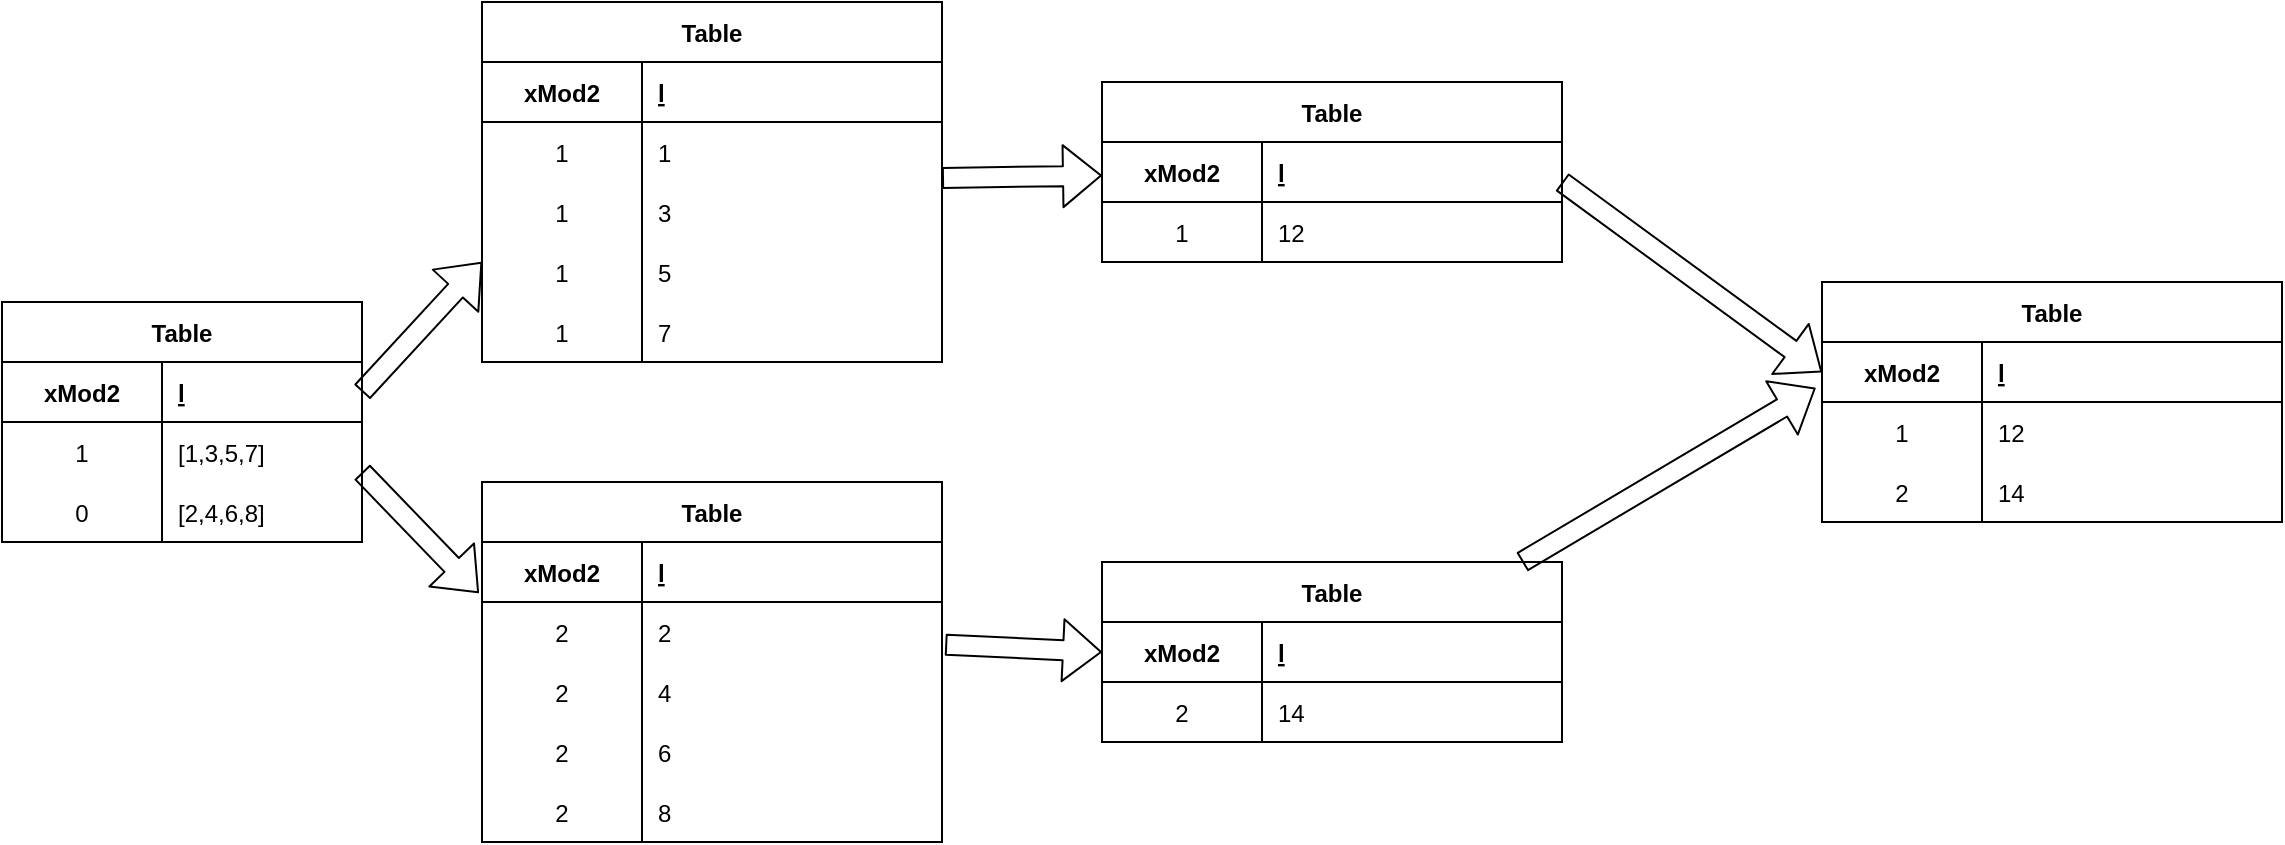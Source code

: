 <mxfile version="15.1.4" type="github">
  <diagram id="l197ykoGt-5aLfTSKU_l" name="Page-1">
    <mxGraphModel dx="1698" dy="1154" grid="1" gridSize="10" guides="1" tooltips="1" connect="1" arrows="1" fold="1" page="1" pageScale="1" pageWidth="850" pageHeight="1100" math="0" shadow="0">
      <root>
        <mxCell id="0" />
        <mxCell id="1" parent="0" />
        <mxCell id="XOvYFyjmSCbvPJwa7-iT-15" value="Table" style="shape=table;startSize=30;container=1;collapsible=1;childLayout=tableLayout;fixedRows=1;rowLines=0;fontStyle=1;align=center;resizeLast=1;" vertex="1" parent="1">
          <mxGeometry x="70" y="310" width="180" height="120" as="geometry" />
        </mxCell>
        <mxCell id="XOvYFyjmSCbvPJwa7-iT-16" value="" style="shape=partialRectangle;collapsible=0;dropTarget=0;pointerEvents=0;fillColor=none;top=0;left=0;bottom=1;right=0;points=[[0,0.5],[1,0.5]];portConstraint=eastwest;" vertex="1" parent="XOvYFyjmSCbvPJwa7-iT-15">
          <mxGeometry y="30" width="180" height="30" as="geometry" />
        </mxCell>
        <mxCell id="XOvYFyjmSCbvPJwa7-iT-17" value="xMod2" style="shape=partialRectangle;connectable=0;fillColor=none;top=0;left=0;bottom=0;right=0;fontStyle=1;overflow=hidden;" vertex="1" parent="XOvYFyjmSCbvPJwa7-iT-16">
          <mxGeometry width="80" height="30" as="geometry" />
        </mxCell>
        <mxCell id="XOvYFyjmSCbvPJwa7-iT-18" value="l" style="shape=partialRectangle;connectable=0;fillColor=none;top=0;left=0;bottom=0;right=0;align=left;spacingLeft=6;fontStyle=5;overflow=hidden;" vertex="1" parent="XOvYFyjmSCbvPJwa7-iT-16">
          <mxGeometry x="80" width="100" height="30" as="geometry" />
        </mxCell>
        <mxCell id="XOvYFyjmSCbvPJwa7-iT-19" value="" style="shape=partialRectangle;collapsible=0;dropTarget=0;pointerEvents=0;fillColor=none;top=0;left=0;bottom=0;right=0;points=[[0,0.5],[1,0.5]];portConstraint=eastwest;" vertex="1" parent="XOvYFyjmSCbvPJwa7-iT-15">
          <mxGeometry y="60" width="180" height="30" as="geometry" />
        </mxCell>
        <mxCell id="XOvYFyjmSCbvPJwa7-iT-20" value="1" style="shape=partialRectangle;connectable=0;fillColor=none;top=0;left=0;bottom=0;right=0;editable=1;overflow=hidden;" vertex="1" parent="XOvYFyjmSCbvPJwa7-iT-19">
          <mxGeometry width="80" height="30" as="geometry" />
        </mxCell>
        <mxCell id="XOvYFyjmSCbvPJwa7-iT-21" value="[1,3,5,7]" style="shape=partialRectangle;connectable=0;fillColor=none;top=0;left=0;bottom=0;right=0;align=left;spacingLeft=6;overflow=hidden;" vertex="1" parent="XOvYFyjmSCbvPJwa7-iT-19">
          <mxGeometry x="80" width="100" height="30" as="geometry" />
        </mxCell>
        <mxCell id="XOvYFyjmSCbvPJwa7-iT-22" value="" style="shape=partialRectangle;collapsible=0;dropTarget=0;pointerEvents=0;fillColor=none;top=0;left=0;bottom=0;right=0;points=[[0,0.5],[1,0.5]];portConstraint=eastwest;" vertex="1" parent="XOvYFyjmSCbvPJwa7-iT-15">
          <mxGeometry y="90" width="180" height="30" as="geometry" />
        </mxCell>
        <mxCell id="XOvYFyjmSCbvPJwa7-iT-23" value="0" style="shape=partialRectangle;connectable=0;fillColor=none;top=0;left=0;bottom=0;right=0;editable=1;overflow=hidden;" vertex="1" parent="XOvYFyjmSCbvPJwa7-iT-22">
          <mxGeometry width="80" height="30" as="geometry" />
        </mxCell>
        <mxCell id="XOvYFyjmSCbvPJwa7-iT-24" value="[2,4,6,8]" style="shape=partialRectangle;connectable=0;fillColor=none;top=0;left=0;bottom=0;right=0;align=left;spacingLeft=6;overflow=hidden;" vertex="1" parent="XOvYFyjmSCbvPJwa7-iT-22">
          <mxGeometry x="80" width="100" height="30" as="geometry" />
        </mxCell>
        <mxCell id="XOvYFyjmSCbvPJwa7-iT-29" value="Table" style="shape=table;startSize=30;container=1;collapsible=1;childLayout=tableLayout;fixedRows=1;rowLines=0;fontStyle=1;align=center;resizeLast=1;" vertex="1" parent="1">
          <mxGeometry x="310" y="160" width="230" height="180" as="geometry" />
        </mxCell>
        <mxCell id="XOvYFyjmSCbvPJwa7-iT-30" value="" style="shape=partialRectangle;collapsible=0;dropTarget=0;pointerEvents=0;fillColor=none;top=0;left=0;bottom=1;right=0;points=[[0,0.5],[1,0.5]];portConstraint=eastwest;" vertex="1" parent="XOvYFyjmSCbvPJwa7-iT-29">
          <mxGeometry y="30" width="230" height="30" as="geometry" />
        </mxCell>
        <mxCell id="XOvYFyjmSCbvPJwa7-iT-31" value="xMod2" style="shape=partialRectangle;connectable=0;fillColor=none;top=0;left=0;bottom=0;right=0;fontStyle=1;overflow=hidden;" vertex="1" parent="XOvYFyjmSCbvPJwa7-iT-30">
          <mxGeometry width="80" height="30" as="geometry" />
        </mxCell>
        <mxCell id="XOvYFyjmSCbvPJwa7-iT-32" value="l" style="shape=partialRectangle;connectable=0;fillColor=none;top=0;left=0;bottom=0;right=0;align=left;spacingLeft=6;fontStyle=5;overflow=hidden;" vertex="1" parent="XOvYFyjmSCbvPJwa7-iT-30">
          <mxGeometry x="80" width="150" height="30" as="geometry" />
        </mxCell>
        <mxCell id="XOvYFyjmSCbvPJwa7-iT-33" value="" style="shape=partialRectangle;collapsible=0;dropTarget=0;pointerEvents=0;fillColor=none;top=0;left=0;bottom=0;right=0;points=[[0,0.5],[1,0.5]];portConstraint=eastwest;" vertex="1" parent="XOvYFyjmSCbvPJwa7-iT-29">
          <mxGeometry y="60" width="230" height="30" as="geometry" />
        </mxCell>
        <mxCell id="XOvYFyjmSCbvPJwa7-iT-34" value="1" style="shape=partialRectangle;connectable=0;fillColor=none;top=0;left=0;bottom=0;right=0;editable=1;overflow=hidden;" vertex="1" parent="XOvYFyjmSCbvPJwa7-iT-33">
          <mxGeometry width="80" height="30" as="geometry" />
        </mxCell>
        <mxCell id="XOvYFyjmSCbvPJwa7-iT-35" value="1" style="shape=partialRectangle;connectable=0;fillColor=none;top=0;left=0;bottom=0;right=0;align=left;spacingLeft=6;overflow=hidden;" vertex="1" parent="XOvYFyjmSCbvPJwa7-iT-33">
          <mxGeometry x="80" width="150" height="30" as="geometry" />
        </mxCell>
        <mxCell id="XOvYFyjmSCbvPJwa7-iT-36" value="" style="shape=partialRectangle;collapsible=0;dropTarget=0;pointerEvents=0;fillColor=none;top=0;left=0;bottom=0;right=0;points=[[0,0.5],[1,0.5]];portConstraint=eastwest;" vertex="1" parent="XOvYFyjmSCbvPJwa7-iT-29">
          <mxGeometry y="90" width="230" height="30" as="geometry" />
        </mxCell>
        <mxCell id="XOvYFyjmSCbvPJwa7-iT-37" value="1" style="shape=partialRectangle;connectable=0;fillColor=none;top=0;left=0;bottom=0;right=0;editable=1;overflow=hidden;" vertex="1" parent="XOvYFyjmSCbvPJwa7-iT-36">
          <mxGeometry width="80" height="30" as="geometry" />
        </mxCell>
        <mxCell id="XOvYFyjmSCbvPJwa7-iT-38" value="3" style="shape=partialRectangle;connectable=0;fillColor=none;top=0;left=0;bottom=0;right=0;align=left;spacingLeft=6;overflow=hidden;" vertex="1" parent="XOvYFyjmSCbvPJwa7-iT-36">
          <mxGeometry x="80" width="150" height="30" as="geometry" />
        </mxCell>
        <mxCell id="XOvYFyjmSCbvPJwa7-iT-48" style="shape=partialRectangle;collapsible=0;dropTarget=0;pointerEvents=0;fillColor=none;top=0;left=0;bottom=0;right=0;points=[[0,0.5],[1,0.5]];portConstraint=eastwest;" vertex="1" parent="XOvYFyjmSCbvPJwa7-iT-29">
          <mxGeometry y="120" width="230" height="30" as="geometry" />
        </mxCell>
        <mxCell id="XOvYFyjmSCbvPJwa7-iT-49" value="1" style="shape=partialRectangle;connectable=0;fillColor=none;top=0;left=0;bottom=0;right=0;editable=1;overflow=hidden;" vertex="1" parent="XOvYFyjmSCbvPJwa7-iT-48">
          <mxGeometry width="80" height="30" as="geometry" />
        </mxCell>
        <mxCell id="XOvYFyjmSCbvPJwa7-iT-50" value="5" style="shape=partialRectangle;connectable=0;fillColor=none;top=0;left=0;bottom=0;right=0;align=left;spacingLeft=6;overflow=hidden;" vertex="1" parent="XOvYFyjmSCbvPJwa7-iT-48">
          <mxGeometry x="80" width="150" height="30" as="geometry" />
        </mxCell>
        <mxCell id="XOvYFyjmSCbvPJwa7-iT-51" style="shape=partialRectangle;collapsible=0;dropTarget=0;pointerEvents=0;fillColor=none;top=0;left=0;bottom=0;right=0;points=[[0,0.5],[1,0.5]];portConstraint=eastwest;" vertex="1" parent="XOvYFyjmSCbvPJwa7-iT-29">
          <mxGeometry y="150" width="230" height="30" as="geometry" />
        </mxCell>
        <mxCell id="XOvYFyjmSCbvPJwa7-iT-52" value="1" style="shape=partialRectangle;connectable=0;fillColor=none;top=0;left=0;bottom=0;right=0;editable=1;overflow=hidden;" vertex="1" parent="XOvYFyjmSCbvPJwa7-iT-51">
          <mxGeometry width="80" height="30" as="geometry" />
        </mxCell>
        <mxCell id="XOvYFyjmSCbvPJwa7-iT-53" value="7" style="shape=partialRectangle;connectable=0;fillColor=none;top=0;left=0;bottom=0;right=0;align=left;spacingLeft=6;overflow=hidden;" vertex="1" parent="XOvYFyjmSCbvPJwa7-iT-51">
          <mxGeometry x="80" width="150" height="30" as="geometry" />
        </mxCell>
        <mxCell id="XOvYFyjmSCbvPJwa7-iT-57" value="Table" style="shape=table;startSize=30;container=1;collapsible=1;childLayout=tableLayout;fixedRows=1;rowLines=0;fontStyle=1;align=center;resizeLast=1;" vertex="1" parent="1">
          <mxGeometry x="310" y="400" width="230" height="180" as="geometry" />
        </mxCell>
        <mxCell id="XOvYFyjmSCbvPJwa7-iT-58" value="" style="shape=partialRectangle;collapsible=0;dropTarget=0;pointerEvents=0;fillColor=none;top=0;left=0;bottom=1;right=0;points=[[0,0.5],[1,0.5]];portConstraint=eastwest;" vertex="1" parent="XOvYFyjmSCbvPJwa7-iT-57">
          <mxGeometry y="30" width="230" height="30" as="geometry" />
        </mxCell>
        <mxCell id="XOvYFyjmSCbvPJwa7-iT-59" value="xMod2" style="shape=partialRectangle;connectable=0;fillColor=none;top=0;left=0;bottom=0;right=0;fontStyle=1;overflow=hidden;" vertex="1" parent="XOvYFyjmSCbvPJwa7-iT-58">
          <mxGeometry width="80" height="30" as="geometry" />
        </mxCell>
        <mxCell id="XOvYFyjmSCbvPJwa7-iT-60" value="l" style="shape=partialRectangle;connectable=0;fillColor=none;top=0;left=0;bottom=0;right=0;align=left;spacingLeft=6;fontStyle=5;overflow=hidden;" vertex="1" parent="XOvYFyjmSCbvPJwa7-iT-58">
          <mxGeometry x="80" width="150" height="30" as="geometry" />
        </mxCell>
        <mxCell id="XOvYFyjmSCbvPJwa7-iT-61" value="" style="shape=partialRectangle;collapsible=0;dropTarget=0;pointerEvents=0;fillColor=none;top=0;left=0;bottom=0;right=0;points=[[0,0.5],[1,0.5]];portConstraint=eastwest;" vertex="1" parent="XOvYFyjmSCbvPJwa7-iT-57">
          <mxGeometry y="60" width="230" height="30" as="geometry" />
        </mxCell>
        <mxCell id="XOvYFyjmSCbvPJwa7-iT-62" value="2" style="shape=partialRectangle;connectable=0;fillColor=none;top=0;left=0;bottom=0;right=0;editable=1;overflow=hidden;" vertex="1" parent="XOvYFyjmSCbvPJwa7-iT-61">
          <mxGeometry width="80" height="30" as="geometry" />
        </mxCell>
        <mxCell id="XOvYFyjmSCbvPJwa7-iT-63" value="2" style="shape=partialRectangle;connectable=0;fillColor=none;top=0;left=0;bottom=0;right=0;align=left;spacingLeft=6;overflow=hidden;" vertex="1" parent="XOvYFyjmSCbvPJwa7-iT-61">
          <mxGeometry x="80" width="150" height="30" as="geometry" />
        </mxCell>
        <mxCell id="XOvYFyjmSCbvPJwa7-iT-64" value="" style="shape=partialRectangle;collapsible=0;dropTarget=0;pointerEvents=0;fillColor=none;top=0;left=0;bottom=0;right=0;points=[[0,0.5],[1,0.5]];portConstraint=eastwest;" vertex="1" parent="XOvYFyjmSCbvPJwa7-iT-57">
          <mxGeometry y="90" width="230" height="30" as="geometry" />
        </mxCell>
        <mxCell id="XOvYFyjmSCbvPJwa7-iT-65" value="2" style="shape=partialRectangle;connectable=0;fillColor=none;top=0;left=0;bottom=0;right=0;editable=1;overflow=hidden;" vertex="1" parent="XOvYFyjmSCbvPJwa7-iT-64">
          <mxGeometry width="80" height="30" as="geometry" />
        </mxCell>
        <mxCell id="XOvYFyjmSCbvPJwa7-iT-66" value="4" style="shape=partialRectangle;connectable=0;fillColor=none;top=0;left=0;bottom=0;right=0;align=left;spacingLeft=6;overflow=hidden;" vertex="1" parent="XOvYFyjmSCbvPJwa7-iT-64">
          <mxGeometry x="80" width="150" height="30" as="geometry" />
        </mxCell>
        <mxCell id="XOvYFyjmSCbvPJwa7-iT-67" style="shape=partialRectangle;collapsible=0;dropTarget=0;pointerEvents=0;fillColor=none;top=0;left=0;bottom=0;right=0;points=[[0,0.5],[1,0.5]];portConstraint=eastwest;" vertex="1" parent="XOvYFyjmSCbvPJwa7-iT-57">
          <mxGeometry y="120" width="230" height="30" as="geometry" />
        </mxCell>
        <mxCell id="XOvYFyjmSCbvPJwa7-iT-68" value="2" style="shape=partialRectangle;connectable=0;fillColor=none;top=0;left=0;bottom=0;right=0;editable=1;overflow=hidden;" vertex="1" parent="XOvYFyjmSCbvPJwa7-iT-67">
          <mxGeometry width="80" height="30" as="geometry" />
        </mxCell>
        <mxCell id="XOvYFyjmSCbvPJwa7-iT-69" value="6" style="shape=partialRectangle;connectable=0;fillColor=none;top=0;left=0;bottom=0;right=0;align=left;spacingLeft=6;overflow=hidden;" vertex="1" parent="XOvYFyjmSCbvPJwa7-iT-67">
          <mxGeometry x="80" width="150" height="30" as="geometry" />
        </mxCell>
        <mxCell id="XOvYFyjmSCbvPJwa7-iT-70" style="shape=partialRectangle;collapsible=0;dropTarget=0;pointerEvents=0;fillColor=none;top=0;left=0;bottom=0;right=0;points=[[0,0.5],[1,0.5]];portConstraint=eastwest;" vertex="1" parent="XOvYFyjmSCbvPJwa7-iT-57">
          <mxGeometry y="150" width="230" height="30" as="geometry" />
        </mxCell>
        <mxCell id="XOvYFyjmSCbvPJwa7-iT-71" value="2" style="shape=partialRectangle;connectable=0;fillColor=none;top=0;left=0;bottom=0;right=0;editable=1;overflow=hidden;" vertex="1" parent="XOvYFyjmSCbvPJwa7-iT-70">
          <mxGeometry width="80" height="30" as="geometry" />
        </mxCell>
        <mxCell id="XOvYFyjmSCbvPJwa7-iT-72" value="8" style="shape=partialRectangle;connectable=0;fillColor=none;top=0;left=0;bottom=0;right=0;align=left;spacingLeft=6;overflow=hidden;" vertex="1" parent="XOvYFyjmSCbvPJwa7-iT-70">
          <mxGeometry x="80" width="150" height="30" as="geometry" />
        </mxCell>
        <mxCell id="XOvYFyjmSCbvPJwa7-iT-73" value="Table" style="shape=table;startSize=30;container=1;collapsible=1;childLayout=tableLayout;fixedRows=1;rowLines=0;fontStyle=1;align=center;resizeLast=1;" vertex="1" parent="1">
          <mxGeometry x="620" y="200" width="230" height="90" as="geometry" />
        </mxCell>
        <mxCell id="XOvYFyjmSCbvPJwa7-iT-74" value="" style="shape=partialRectangle;collapsible=0;dropTarget=0;pointerEvents=0;fillColor=none;top=0;left=0;bottom=1;right=0;points=[[0,0.5],[1,0.5]];portConstraint=eastwest;" vertex="1" parent="XOvYFyjmSCbvPJwa7-iT-73">
          <mxGeometry y="30" width="230" height="30" as="geometry" />
        </mxCell>
        <mxCell id="XOvYFyjmSCbvPJwa7-iT-75" value="xMod2" style="shape=partialRectangle;connectable=0;fillColor=none;top=0;left=0;bottom=0;right=0;fontStyle=1;overflow=hidden;" vertex="1" parent="XOvYFyjmSCbvPJwa7-iT-74">
          <mxGeometry width="80" height="30" as="geometry" />
        </mxCell>
        <mxCell id="XOvYFyjmSCbvPJwa7-iT-76" value="l" style="shape=partialRectangle;connectable=0;fillColor=none;top=0;left=0;bottom=0;right=0;align=left;spacingLeft=6;fontStyle=5;overflow=hidden;" vertex="1" parent="XOvYFyjmSCbvPJwa7-iT-74">
          <mxGeometry x="80" width="150" height="30" as="geometry" />
        </mxCell>
        <mxCell id="XOvYFyjmSCbvPJwa7-iT-77" value="" style="shape=partialRectangle;collapsible=0;dropTarget=0;pointerEvents=0;fillColor=none;top=0;left=0;bottom=0;right=0;points=[[0,0.5],[1,0.5]];portConstraint=eastwest;" vertex="1" parent="XOvYFyjmSCbvPJwa7-iT-73">
          <mxGeometry y="60" width="230" height="30" as="geometry" />
        </mxCell>
        <mxCell id="XOvYFyjmSCbvPJwa7-iT-78" value="1" style="shape=partialRectangle;connectable=0;fillColor=none;top=0;left=0;bottom=0;right=0;editable=1;overflow=hidden;" vertex="1" parent="XOvYFyjmSCbvPJwa7-iT-77">
          <mxGeometry width="80" height="30" as="geometry" />
        </mxCell>
        <mxCell id="XOvYFyjmSCbvPJwa7-iT-79" value="12" style="shape=partialRectangle;connectable=0;fillColor=none;top=0;left=0;bottom=0;right=0;align=left;spacingLeft=6;overflow=hidden;" vertex="1" parent="XOvYFyjmSCbvPJwa7-iT-77">
          <mxGeometry x="80" width="150" height="30" as="geometry" />
        </mxCell>
        <mxCell id="XOvYFyjmSCbvPJwa7-iT-89" value="Table" style="shape=table;startSize=30;container=1;collapsible=1;childLayout=tableLayout;fixedRows=1;rowLines=0;fontStyle=1;align=center;resizeLast=1;" vertex="1" parent="1">
          <mxGeometry x="620" y="440" width="230" height="90" as="geometry" />
        </mxCell>
        <mxCell id="XOvYFyjmSCbvPJwa7-iT-90" value="" style="shape=partialRectangle;collapsible=0;dropTarget=0;pointerEvents=0;fillColor=none;top=0;left=0;bottom=1;right=0;points=[[0,0.5],[1,0.5]];portConstraint=eastwest;" vertex="1" parent="XOvYFyjmSCbvPJwa7-iT-89">
          <mxGeometry y="30" width="230" height="30" as="geometry" />
        </mxCell>
        <mxCell id="XOvYFyjmSCbvPJwa7-iT-91" value="xMod2" style="shape=partialRectangle;connectable=0;fillColor=none;top=0;left=0;bottom=0;right=0;fontStyle=1;overflow=hidden;" vertex="1" parent="XOvYFyjmSCbvPJwa7-iT-90">
          <mxGeometry width="80" height="30" as="geometry" />
        </mxCell>
        <mxCell id="XOvYFyjmSCbvPJwa7-iT-92" value="l" style="shape=partialRectangle;connectable=0;fillColor=none;top=0;left=0;bottom=0;right=0;align=left;spacingLeft=6;fontStyle=5;overflow=hidden;" vertex="1" parent="XOvYFyjmSCbvPJwa7-iT-90">
          <mxGeometry x="80" width="150" height="30" as="geometry" />
        </mxCell>
        <mxCell id="XOvYFyjmSCbvPJwa7-iT-93" value="" style="shape=partialRectangle;collapsible=0;dropTarget=0;pointerEvents=0;fillColor=none;top=0;left=0;bottom=0;right=0;points=[[0,0.5],[1,0.5]];portConstraint=eastwest;" vertex="1" parent="XOvYFyjmSCbvPJwa7-iT-89">
          <mxGeometry y="60" width="230" height="30" as="geometry" />
        </mxCell>
        <mxCell id="XOvYFyjmSCbvPJwa7-iT-94" value="2" style="shape=partialRectangle;connectable=0;fillColor=none;top=0;left=0;bottom=0;right=0;editable=1;overflow=hidden;" vertex="1" parent="XOvYFyjmSCbvPJwa7-iT-93">
          <mxGeometry width="80" height="30" as="geometry" />
        </mxCell>
        <mxCell id="XOvYFyjmSCbvPJwa7-iT-95" value="14" style="shape=partialRectangle;connectable=0;fillColor=none;top=0;left=0;bottom=0;right=0;align=left;spacingLeft=6;overflow=hidden;" vertex="1" parent="XOvYFyjmSCbvPJwa7-iT-93">
          <mxGeometry x="80" width="150" height="30" as="geometry" />
        </mxCell>
        <mxCell id="XOvYFyjmSCbvPJwa7-iT-96" value="" style="shape=flexArrow;endArrow=classic;html=1;exitX=1;exitY=0.5;exitDx=0;exitDy=0;" edge="1" parent="1" source="XOvYFyjmSCbvPJwa7-iT-16">
          <mxGeometry width="50" height="50" relative="1" as="geometry">
            <mxPoint x="260" y="340" as="sourcePoint" />
            <mxPoint x="310" y="290" as="targetPoint" />
          </mxGeometry>
        </mxCell>
        <mxCell id="XOvYFyjmSCbvPJwa7-iT-97" value="" style="shape=flexArrow;endArrow=classic;html=1;exitX=1;exitY=0.5;exitDx=0;exitDy=0;entryX=-0.007;entryY=0.85;entryDx=0;entryDy=0;entryPerimeter=0;" edge="1" parent="1" target="XOvYFyjmSCbvPJwa7-iT-58">
          <mxGeometry width="50" height="50" relative="1" as="geometry">
            <mxPoint x="250" y="395" as="sourcePoint" />
            <mxPoint x="310" y="330" as="targetPoint" />
          </mxGeometry>
        </mxCell>
        <mxCell id="XOvYFyjmSCbvPJwa7-iT-98" value="" style="shape=flexArrow;endArrow=classic;html=1;" edge="1" parent="1" target="XOvYFyjmSCbvPJwa7-iT-74">
          <mxGeometry width="50" height="50" relative="1" as="geometry">
            <mxPoint x="540" y="248" as="sourcePoint" />
            <mxPoint x="660" y="230" as="targetPoint" />
          </mxGeometry>
        </mxCell>
        <mxCell id="XOvYFyjmSCbvPJwa7-iT-99" value="" style="shape=flexArrow;endArrow=classic;html=1;entryX=0;entryY=0.5;entryDx=0;entryDy=0;exitX=1.007;exitY=0.711;exitDx=0;exitDy=0;exitPerimeter=0;" edge="1" parent="1" source="XOvYFyjmSCbvPJwa7-iT-61" target="XOvYFyjmSCbvPJwa7-iT-90">
          <mxGeometry width="50" height="50" relative="1" as="geometry">
            <mxPoint x="570" y="781.23" as="sourcePoint" />
            <mxPoint x="650" y="779.999" as="targetPoint" />
          </mxGeometry>
        </mxCell>
        <mxCell id="XOvYFyjmSCbvPJwa7-iT-100" value="Table" style="shape=table;startSize=30;container=1;collapsible=1;childLayout=tableLayout;fixedRows=1;rowLines=0;fontStyle=1;align=center;resizeLast=1;" vertex="1" parent="1">
          <mxGeometry x="980" y="300" width="230" height="120" as="geometry" />
        </mxCell>
        <mxCell id="XOvYFyjmSCbvPJwa7-iT-101" value="" style="shape=partialRectangle;collapsible=0;dropTarget=0;pointerEvents=0;fillColor=none;top=0;left=0;bottom=1;right=0;points=[[0,0.5],[1,0.5]];portConstraint=eastwest;" vertex="1" parent="XOvYFyjmSCbvPJwa7-iT-100">
          <mxGeometry y="30" width="230" height="30" as="geometry" />
        </mxCell>
        <mxCell id="XOvYFyjmSCbvPJwa7-iT-102" value="xMod2" style="shape=partialRectangle;connectable=0;fillColor=none;top=0;left=0;bottom=0;right=0;fontStyle=1;overflow=hidden;" vertex="1" parent="XOvYFyjmSCbvPJwa7-iT-101">
          <mxGeometry width="80" height="30" as="geometry" />
        </mxCell>
        <mxCell id="XOvYFyjmSCbvPJwa7-iT-103" value="l" style="shape=partialRectangle;connectable=0;fillColor=none;top=0;left=0;bottom=0;right=0;align=left;spacingLeft=6;fontStyle=5;overflow=hidden;" vertex="1" parent="XOvYFyjmSCbvPJwa7-iT-101">
          <mxGeometry x="80" width="150" height="30" as="geometry" />
        </mxCell>
        <mxCell id="XOvYFyjmSCbvPJwa7-iT-104" value="" style="shape=partialRectangle;collapsible=0;dropTarget=0;pointerEvents=0;fillColor=none;top=0;left=0;bottom=0;right=0;points=[[0,0.5],[1,0.5]];portConstraint=eastwest;" vertex="1" parent="XOvYFyjmSCbvPJwa7-iT-100">
          <mxGeometry y="60" width="230" height="30" as="geometry" />
        </mxCell>
        <mxCell id="XOvYFyjmSCbvPJwa7-iT-105" value="1" style="shape=partialRectangle;connectable=0;fillColor=none;top=0;left=0;bottom=0;right=0;editable=1;overflow=hidden;" vertex="1" parent="XOvYFyjmSCbvPJwa7-iT-104">
          <mxGeometry width="80" height="30" as="geometry" />
        </mxCell>
        <mxCell id="XOvYFyjmSCbvPJwa7-iT-106" value="12" style="shape=partialRectangle;connectable=0;fillColor=none;top=0;left=0;bottom=0;right=0;align=left;spacingLeft=6;overflow=hidden;" vertex="1" parent="XOvYFyjmSCbvPJwa7-iT-104">
          <mxGeometry x="80" width="150" height="30" as="geometry" />
        </mxCell>
        <mxCell id="XOvYFyjmSCbvPJwa7-iT-109" style="shape=partialRectangle;collapsible=0;dropTarget=0;pointerEvents=0;fillColor=none;top=0;left=0;bottom=0;right=0;points=[[0,0.5],[1,0.5]];portConstraint=eastwest;" vertex="1" parent="XOvYFyjmSCbvPJwa7-iT-100">
          <mxGeometry y="90" width="230" height="30" as="geometry" />
        </mxCell>
        <mxCell id="XOvYFyjmSCbvPJwa7-iT-110" value="2" style="shape=partialRectangle;connectable=0;fillColor=none;top=0;left=0;bottom=0;right=0;editable=1;overflow=hidden;" vertex="1" parent="XOvYFyjmSCbvPJwa7-iT-109">
          <mxGeometry width="80" height="30" as="geometry" />
        </mxCell>
        <mxCell id="XOvYFyjmSCbvPJwa7-iT-111" value="14" style="shape=partialRectangle;connectable=0;fillColor=none;top=0;left=0;bottom=0;right=0;align=left;spacingLeft=6;overflow=hidden;" vertex="1" parent="XOvYFyjmSCbvPJwa7-iT-109">
          <mxGeometry x="80" width="150" height="30" as="geometry" />
        </mxCell>
        <mxCell id="XOvYFyjmSCbvPJwa7-iT-107" value="" style="shape=flexArrow;endArrow=classic;html=1;entryX=0;entryY=0.5;entryDx=0;entryDy=0;" edge="1" parent="1" target="XOvYFyjmSCbvPJwa7-iT-101">
          <mxGeometry width="50" height="50" relative="1" as="geometry">
            <mxPoint x="850" y="250" as="sourcePoint" />
            <mxPoint x="740" y="560" as="targetPoint" />
          </mxGeometry>
        </mxCell>
        <mxCell id="XOvYFyjmSCbvPJwa7-iT-108" value="" style="shape=flexArrow;endArrow=classic;html=1;entryX=-0.014;entryY=0.767;entryDx=0;entryDy=0;entryPerimeter=0;" edge="1" parent="1" target="XOvYFyjmSCbvPJwa7-iT-101">
          <mxGeometry width="50" height="50" relative="1" as="geometry">
            <mxPoint x="830" y="440" as="sourcePoint" />
            <mxPoint x="740" y="560" as="targetPoint" />
          </mxGeometry>
        </mxCell>
      </root>
    </mxGraphModel>
  </diagram>
</mxfile>
